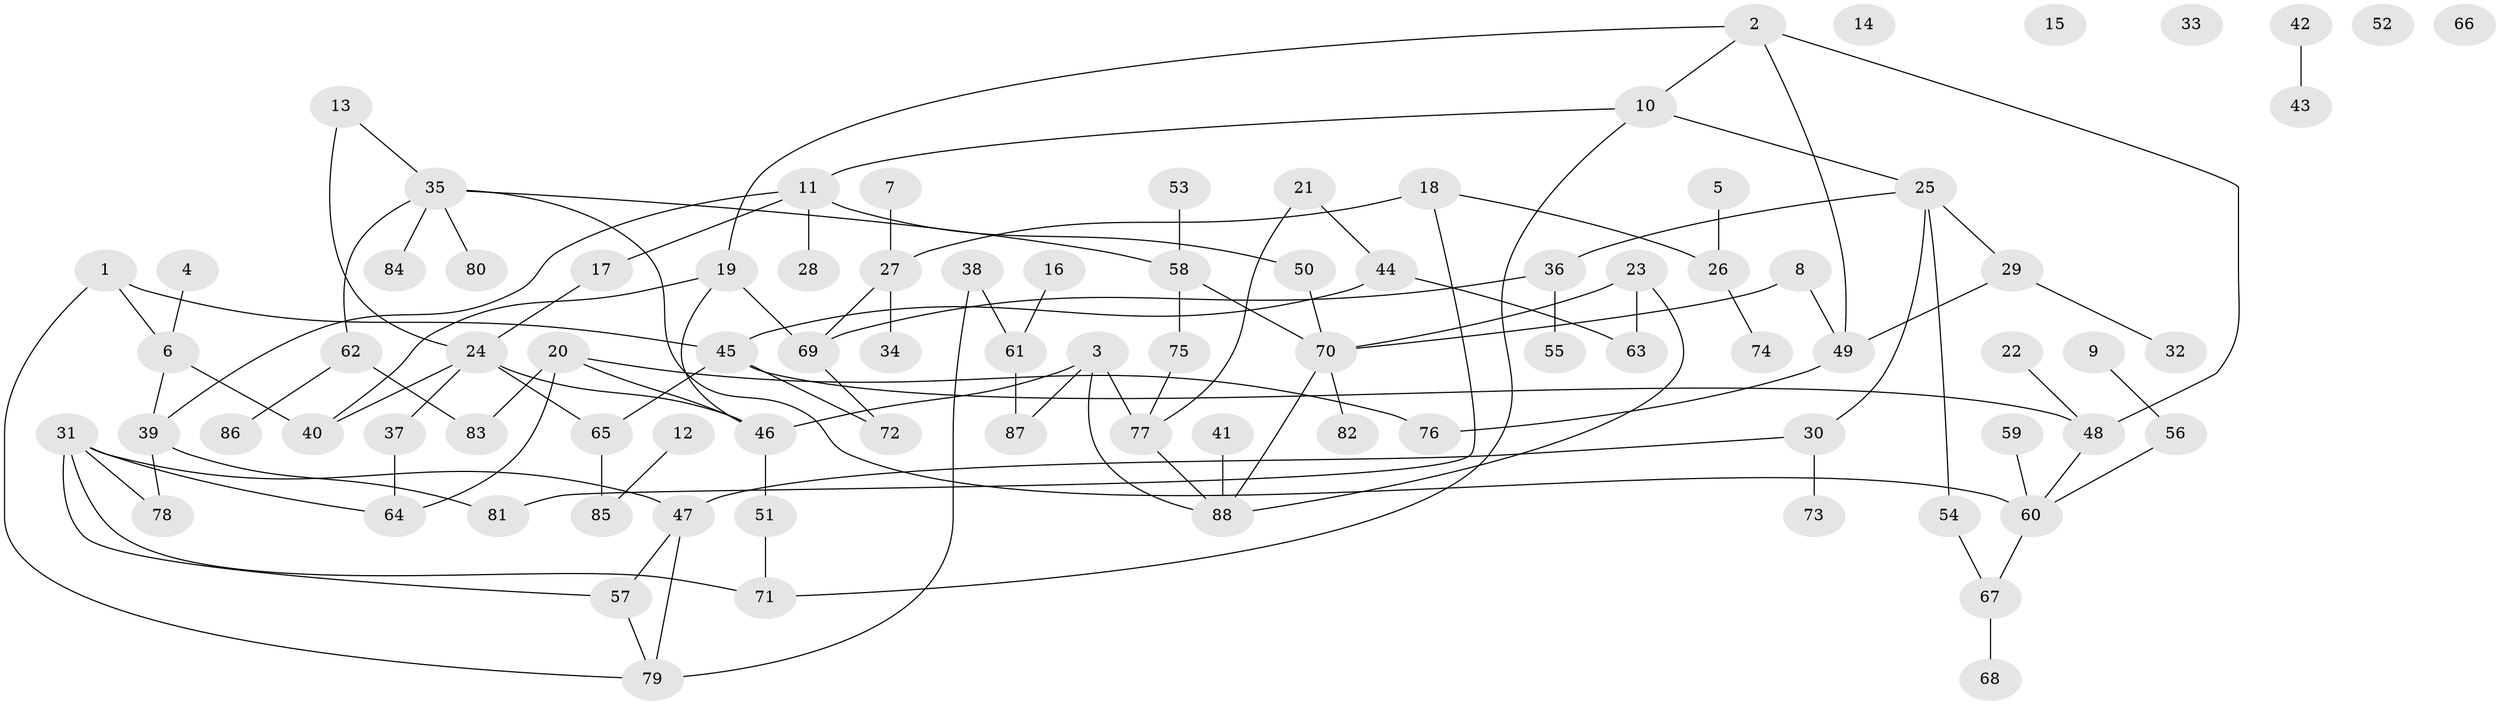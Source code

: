 // coarse degree distribution, {5: 0.125, 4: 0.15625, 1: 0.28125, 3: 0.125, 2: 0.15625, 7: 0.046875, 0: 0.09375, 9: 0.015625}
// Generated by graph-tools (version 1.1) at 2025/23/03/03/25 07:23:25]
// undirected, 88 vertices, 111 edges
graph export_dot {
graph [start="1"]
  node [color=gray90,style=filled];
  1;
  2;
  3;
  4;
  5;
  6;
  7;
  8;
  9;
  10;
  11;
  12;
  13;
  14;
  15;
  16;
  17;
  18;
  19;
  20;
  21;
  22;
  23;
  24;
  25;
  26;
  27;
  28;
  29;
  30;
  31;
  32;
  33;
  34;
  35;
  36;
  37;
  38;
  39;
  40;
  41;
  42;
  43;
  44;
  45;
  46;
  47;
  48;
  49;
  50;
  51;
  52;
  53;
  54;
  55;
  56;
  57;
  58;
  59;
  60;
  61;
  62;
  63;
  64;
  65;
  66;
  67;
  68;
  69;
  70;
  71;
  72;
  73;
  74;
  75;
  76;
  77;
  78;
  79;
  80;
  81;
  82;
  83;
  84;
  85;
  86;
  87;
  88;
  1 -- 6;
  1 -- 45;
  1 -- 79;
  2 -- 10;
  2 -- 19;
  2 -- 48;
  2 -- 49;
  3 -- 46;
  3 -- 77;
  3 -- 87;
  3 -- 88;
  4 -- 6;
  5 -- 26;
  6 -- 39;
  6 -- 40;
  7 -- 27;
  8 -- 49;
  8 -- 70;
  9 -- 56;
  10 -- 11;
  10 -- 25;
  10 -- 71;
  11 -- 17;
  11 -- 28;
  11 -- 39;
  11 -- 50;
  12 -- 85;
  13 -- 24;
  13 -- 35;
  16 -- 61;
  17 -- 24;
  18 -- 26;
  18 -- 27;
  18 -- 81;
  19 -- 40;
  19 -- 46;
  19 -- 69;
  20 -- 46;
  20 -- 64;
  20 -- 76;
  20 -- 83;
  21 -- 44;
  21 -- 77;
  22 -- 48;
  23 -- 63;
  23 -- 70;
  23 -- 88;
  24 -- 37;
  24 -- 40;
  24 -- 46;
  24 -- 65;
  25 -- 29;
  25 -- 30;
  25 -- 36;
  25 -- 54;
  26 -- 74;
  27 -- 34;
  27 -- 69;
  29 -- 32;
  29 -- 49;
  30 -- 47;
  30 -- 73;
  31 -- 47;
  31 -- 57;
  31 -- 64;
  31 -- 71;
  31 -- 78;
  35 -- 58;
  35 -- 60;
  35 -- 62;
  35 -- 80;
  35 -- 84;
  36 -- 55;
  36 -- 69;
  37 -- 64;
  38 -- 61;
  38 -- 79;
  39 -- 78;
  39 -- 81;
  41 -- 88;
  42 -- 43;
  44 -- 45;
  44 -- 63;
  45 -- 48;
  45 -- 65;
  45 -- 72;
  46 -- 51;
  47 -- 57;
  47 -- 79;
  48 -- 60;
  49 -- 76;
  50 -- 70;
  51 -- 71;
  53 -- 58;
  54 -- 67;
  56 -- 60;
  57 -- 79;
  58 -- 70;
  58 -- 75;
  59 -- 60;
  60 -- 67;
  61 -- 87;
  62 -- 83;
  62 -- 86;
  65 -- 85;
  67 -- 68;
  69 -- 72;
  70 -- 82;
  70 -- 88;
  75 -- 77;
  77 -- 88;
}
